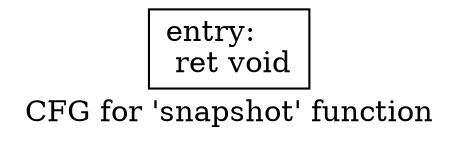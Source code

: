 digraph "CFG for 'snapshot' function" {
	label="CFG for 'snapshot' function";

	Node0x4a5a4c0 [shape=record,label="{entry:\l  ret void\l}"];
}
